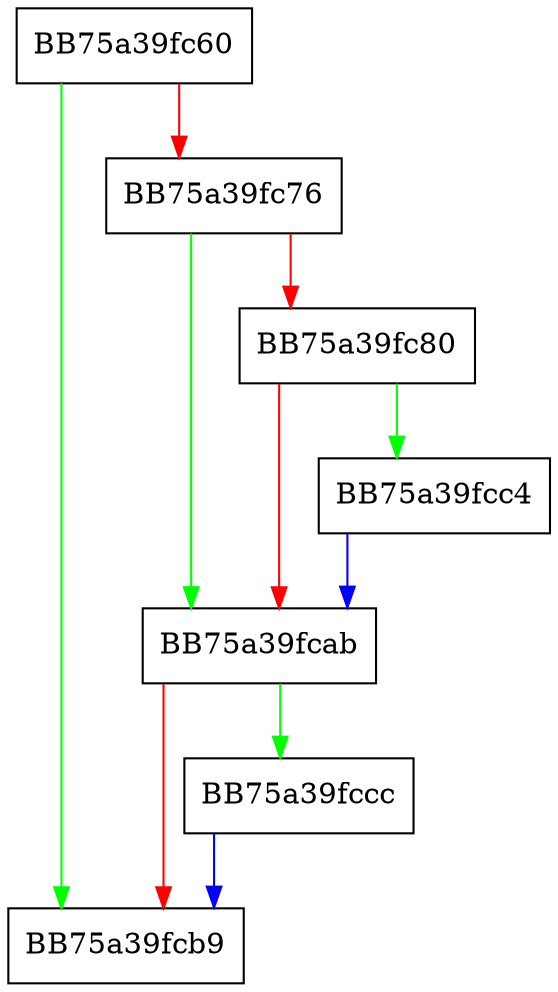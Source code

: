 digraph InitializePages {
  node [shape="box"];
  graph [splines=ortho];
  BB75a39fc60 -> BB75a39fcb9 [color="green"];
  BB75a39fc60 -> BB75a39fc76 [color="red"];
  BB75a39fc76 -> BB75a39fcab [color="green"];
  BB75a39fc76 -> BB75a39fc80 [color="red"];
  BB75a39fc80 -> BB75a39fcc4 [color="green"];
  BB75a39fc80 -> BB75a39fcab [color="red"];
  BB75a39fcab -> BB75a39fccc [color="green"];
  BB75a39fcab -> BB75a39fcb9 [color="red"];
  BB75a39fcc4 -> BB75a39fcab [color="blue"];
  BB75a39fccc -> BB75a39fcb9 [color="blue"];
}
